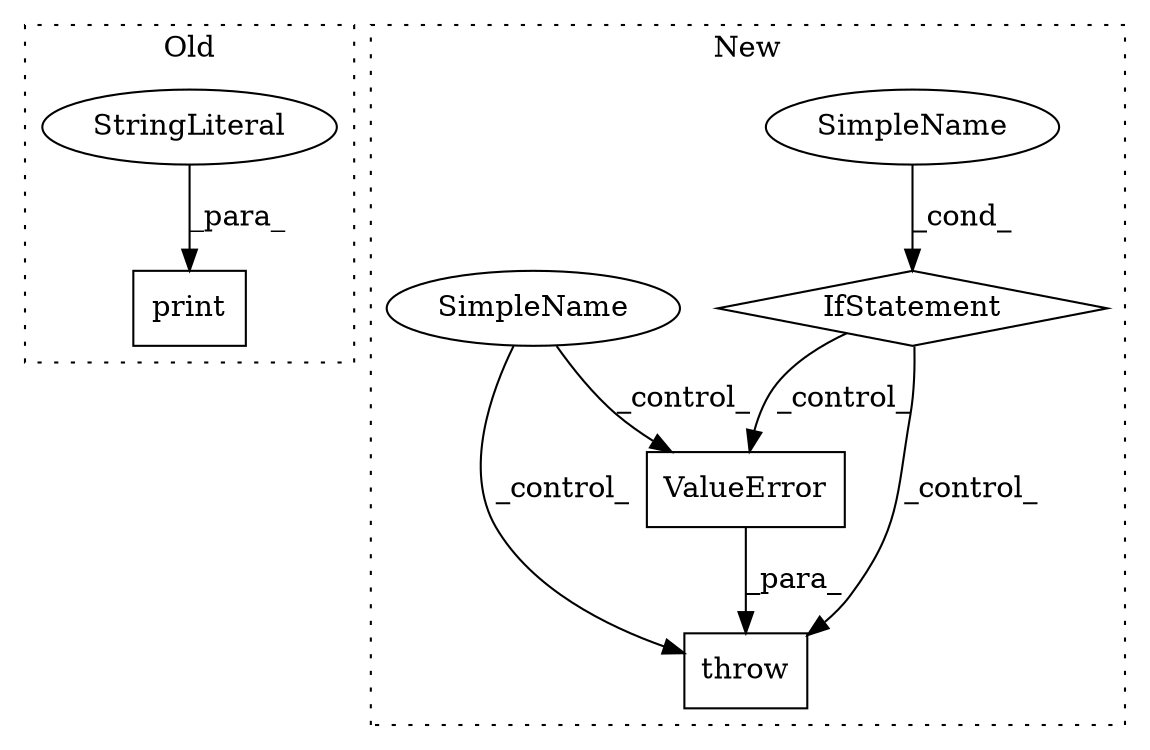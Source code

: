 digraph G {
subgraph cluster0 {
1 [label="print" a="32" s="2079,2145" l="6,1" shape="box"];
4 [label="StringLiteral" a="45" s="2085" l="60" shape="ellipse"];
label = "Old";
style="dotted";
}
subgraph cluster1 {
2 [label="ValueError" a="32" s="2815,2880" l="11,1" shape="box"];
3 [label="throw" a="53" s="2809" l="6" shape="box"];
5 [label="SimpleName" a="42" s="" l="" shape="ellipse"];
6 [label="SimpleName" a="42" s="" l="" shape="ellipse"];
7 [label="IfStatement" a="25" s="2631,2660" l="4,2" shape="diamond"];
label = "New";
style="dotted";
}
2 -> 3 [label="_para_"];
4 -> 1 [label="_para_"];
5 -> 7 [label="_cond_"];
6 -> 3 [label="_control_"];
6 -> 2 [label="_control_"];
7 -> 2 [label="_control_"];
7 -> 3 [label="_control_"];
}